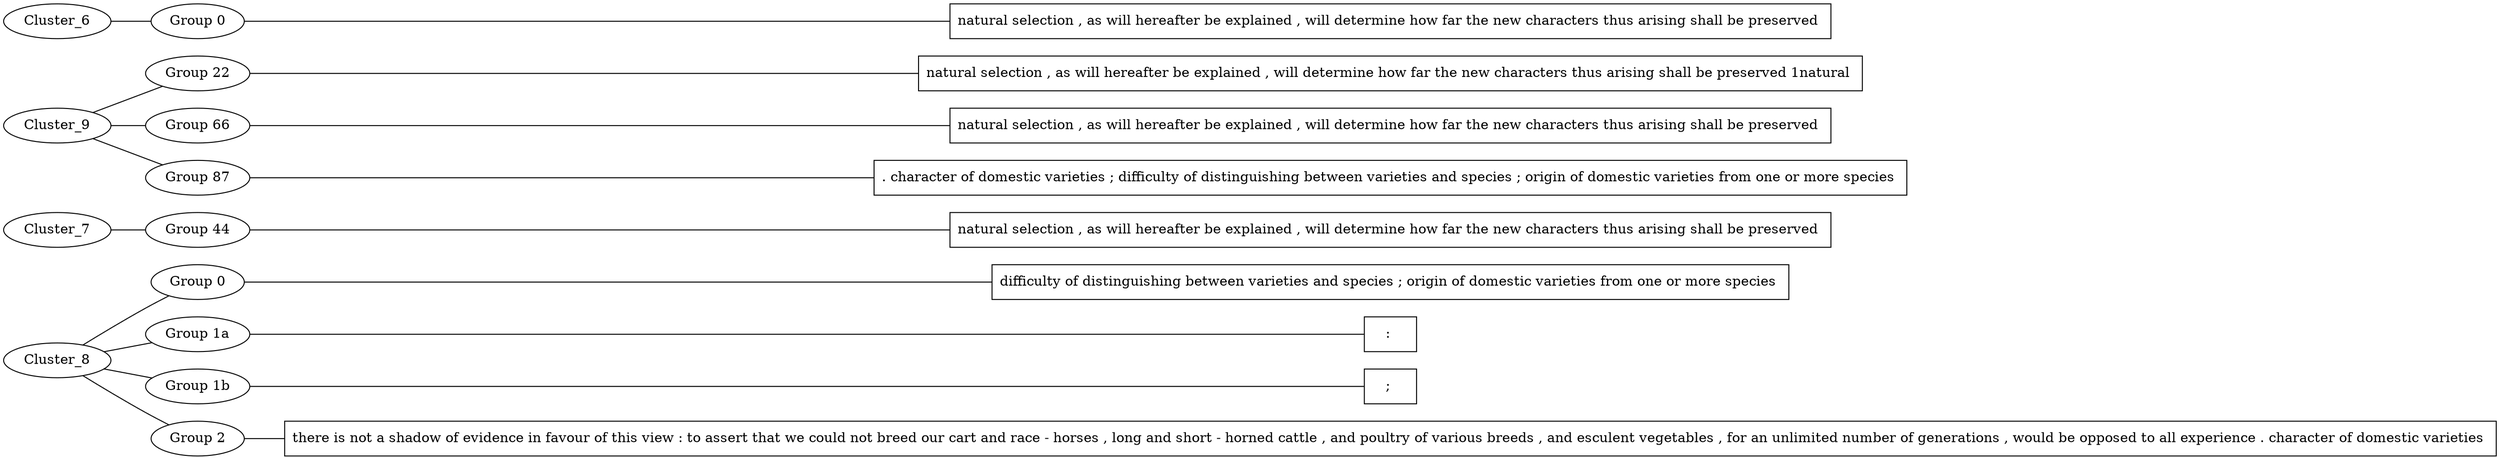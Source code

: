 graph MyGraph {
rankdir = LR
"Cluster_8_2_reading" [shape=box label="there is not a shadow of evidence in favour of this view : to assert that we could not breed our cart and race - horses , long and short - horned cattle , and poultry of various breeds , and esculent vegetables , for an unlimited number of generations , would be opposed to all experience . character of domestic varieties "]
"Cluster_8_1b_reading" [shape=box label="; "]
"Cluster_8_1a_reading" [shape=box label=": "]
"Cluster_8_0_reading" [shape=box label="difficulty of distinguishing between varieties and species ; origin of domestic varieties from one or more species "]
"Cluster_8_0" [label="Group 0"]
"Cluster_8_1a" [label="Group 1a"]
"Cluster_8_1b" [label="Group 1b"]
"Cluster_8_2" [label="Group 2"]
"Cluster_8_2" -- "Cluster_8_2_reading"
"Cluster_8_1b" -- "Cluster_8_1b_reading"
"Cluster_8_1a" -- "Cluster_8_1a_reading"
"Cluster_8_0" -- "Cluster_8_0_reading"
Cluster_8 -- "Cluster_8_2"
Cluster_8 -- "Cluster_8_1b"
Cluster_8 -- "Cluster_8_1a"
Cluster_8 -- "Cluster_8_0"
"Cluster_7_44_reading" [shape=box label="natural selection , as will hereafter be explained , will determine how far the new characters thus arising shall be preserved "]
"Cluster_7_44" [label="Group 44"]
"Cluster_7_44" -- "Cluster_7_44_reading"
Cluster_7 -- "Cluster_7_44"
"Cluster_9_87_reading" [shape=box label=". character of domestic varieties ; difficulty of distinguishing between varieties and species ; origin of domestic varieties from one or more species "]
"Cluster_9_66_reading" [shape=box label="natural selection , as will hereafter be explained , will determine how far the new characters thus arising shall be preserved "]
"Cluster_9_22_reading" [shape=box label="natural selection , as will hereafter be explained , will determine how far the new characters thus arising shall be preserved 1natural "]
"Cluster_9_22" [label="Group 22"]
"Cluster_9_66" [label="Group 66"]
"Cluster_9_87" [label="Group 87"]
"Cluster_9_87" -- "Cluster_9_87_reading"
"Cluster_9_66" -- "Cluster_9_66_reading"
"Cluster_9_22" -- "Cluster_9_22_reading"
Cluster_9 -- "Cluster_9_87"
Cluster_9 -- "Cluster_9_66"
Cluster_9 -- "Cluster_9_22"
"Cluster_6_0_reading" [shape=box label="natural selection , as will hereafter be explained , will determine how far the new characters thus arising shall be preserved "]
"Cluster_6_0" [label="Group 0"]
"Cluster_6_0" -- "Cluster_6_0_reading"
Cluster_6 -- "Cluster_6_0"
}